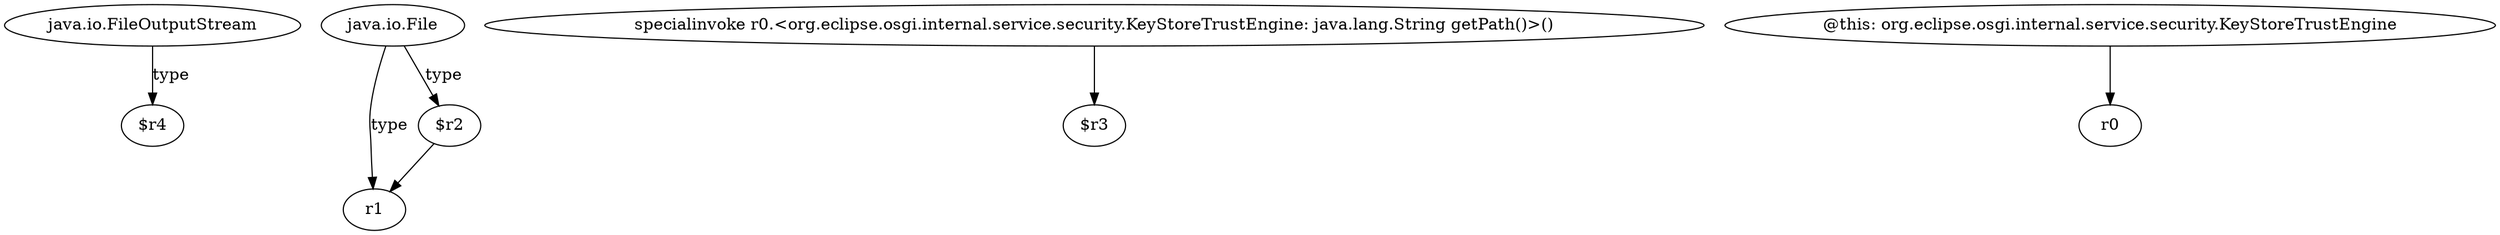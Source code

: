 digraph g {
0[label="java.io.FileOutputStream"]
1[label="$r4"]
0->1[label="type"]
2[label="java.io.File"]
3[label="r1"]
2->3[label="type"]
4[label="specialinvoke r0.<org.eclipse.osgi.internal.service.security.KeyStoreTrustEngine: java.lang.String getPath()>()"]
5[label="$r3"]
4->5[label=""]
6[label="@this: org.eclipse.osgi.internal.service.security.KeyStoreTrustEngine"]
7[label="r0"]
6->7[label=""]
8[label="$r2"]
2->8[label="type"]
8->3[label=""]
}
